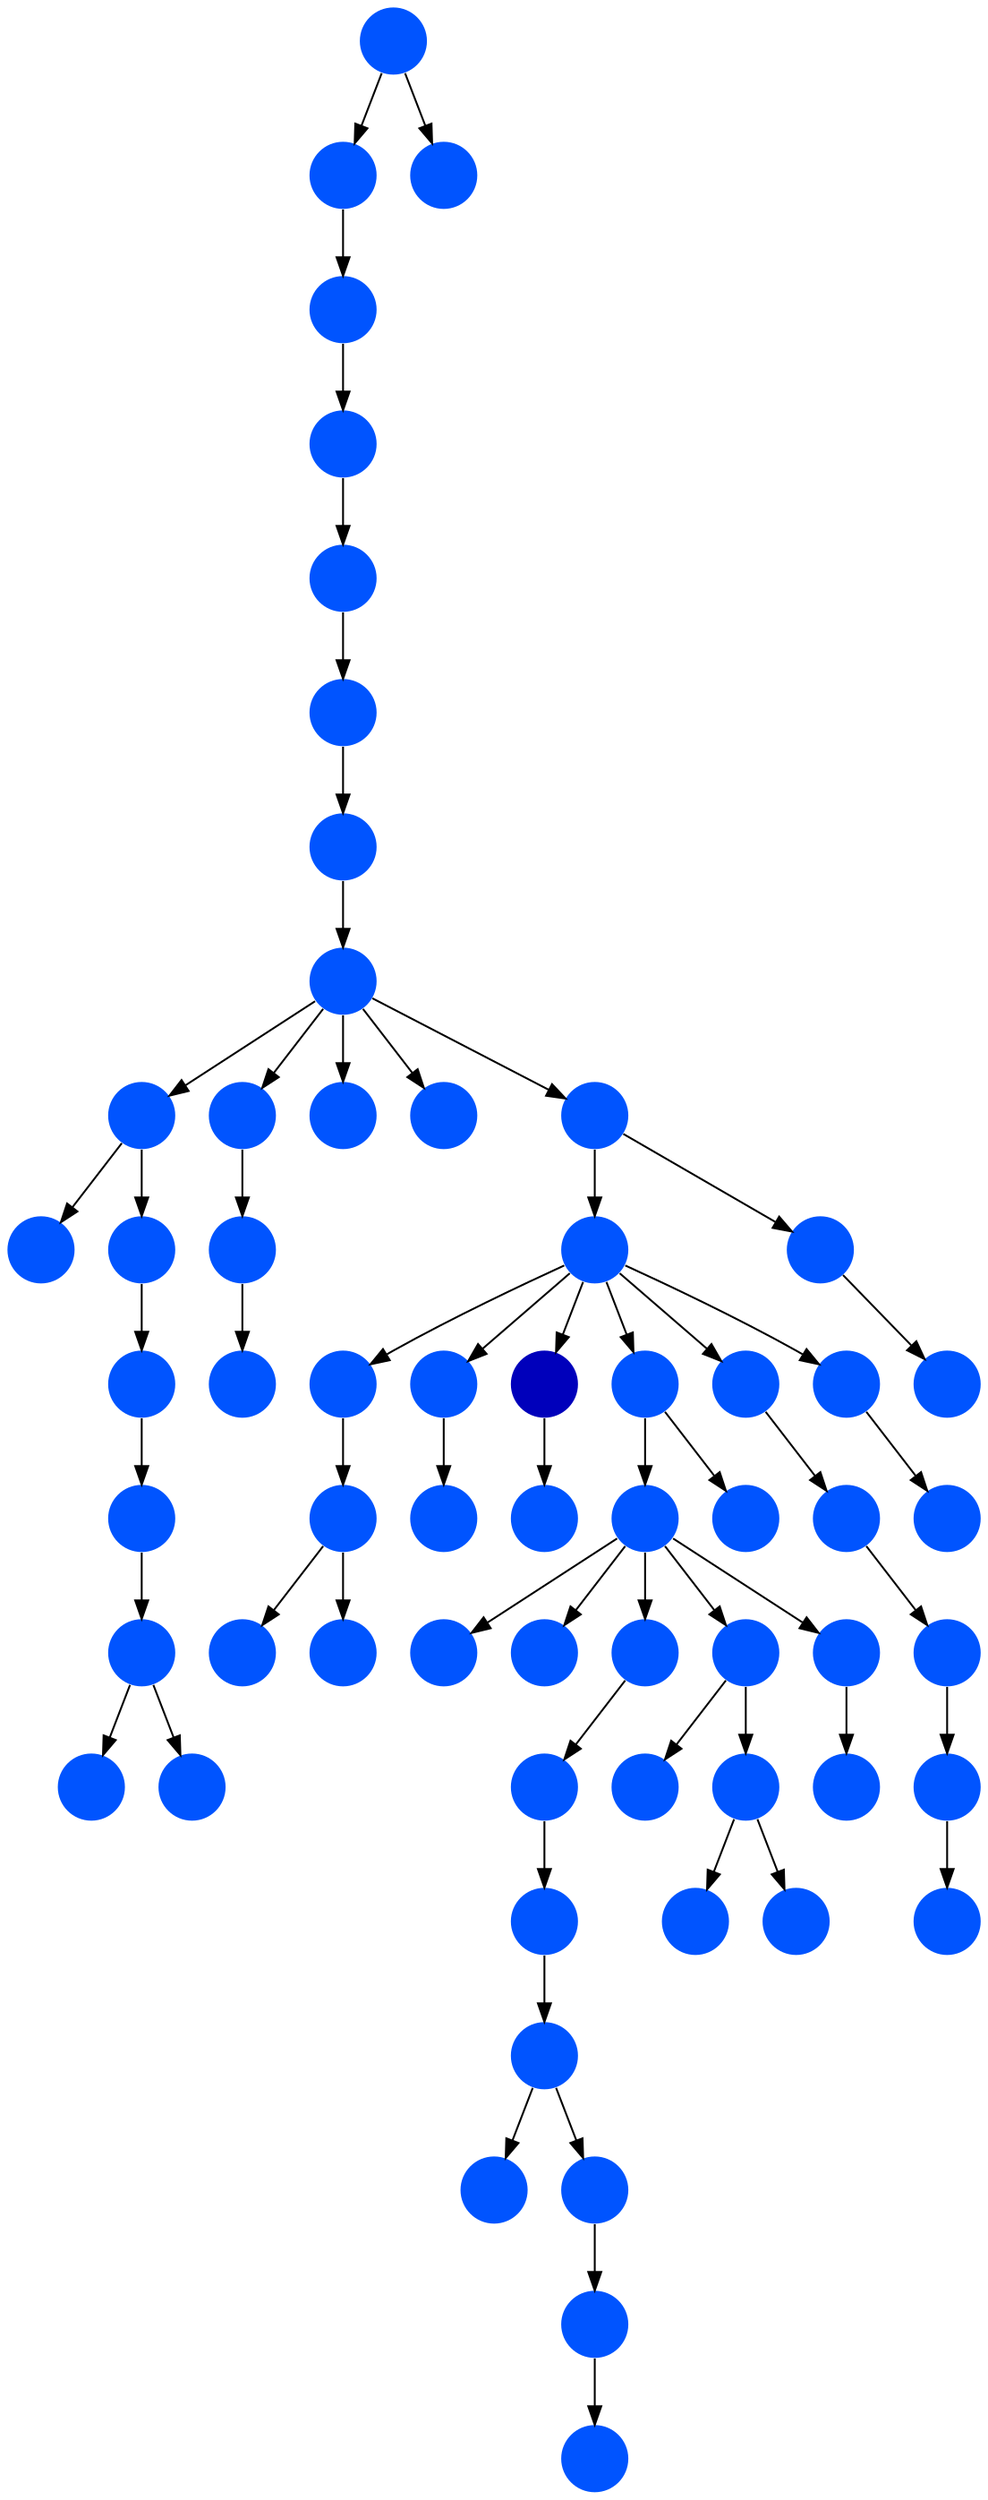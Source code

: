 digraph{
0 [tooltip = "F", penwidth = 0, style = filled, fillcolor = "#0054ff", shape = circle, label = ""]
1 [tooltip = "F", penwidth = 0, style = filled, fillcolor = "#0054ff", shape = circle, label = ""]
2 [tooltip = "F", penwidth = 0, style = filled, fillcolor = "#0054ff", shape = circle, label = ""]
3 [tooltip = "F", penwidth = 0, style = filled, fillcolor = "#0054ff", shape = circle, label = ""]
4 [tooltip = "F", penwidth = 0, style = filled, fillcolor = "#0054ff", shape = circle, label = ""]
5 [tooltip = "F", penwidth = 0, style = filled, fillcolor = "#0054ff", shape = circle, label = ""]
6 [tooltip = "F", penwidth = 0, style = filled, fillcolor = "#0054ff", shape = circle, label = ""]
7 [tooltip = "F", penwidth = 0, style = filled, fillcolor = "#0054ff", shape = circle, label = ""]
8 [tooltip = "F", penwidth = 0, style = filled, fillcolor = "#0054ff", shape = circle, label = ""]
9 [tooltip = "F", penwidth = 0, style = filled, fillcolor = "#0054ff", shape = circle, label = ""]
10 [tooltip = "F", penwidth = 0, style = filled, fillcolor = "#0054ff", shape = circle, label = ""]
11 [tooltip = "F", penwidth = 0, style = filled, fillcolor = "#0054ff", shape = circle, label = ""]
12 [tooltip = "F", penwidth = 0, style = filled, fillcolor = "#0054ff", shape = circle, label = ""]
13 [tooltip = "F", penwidth = 0, style = filled, fillcolor = "#0054ff", shape = circle, label = ""]
14 [tooltip = "F", penwidth = 0, style = filled, fillcolor = "#0054ff", shape = circle, label = ""]
15 [tooltip = "F", penwidth = 0, style = filled, fillcolor = "#0054ff", shape = circle, label = ""]
16 [tooltip = "C", penwidth = 0, style = filled, fillcolor = "#0000bb", shape = circle, label = ""]
17 [tooltip = "F", penwidth = 0, style = filled, fillcolor = "#0054ff", shape = circle, label = ""]
18 [tooltip = "F", penwidth = 0, style = filled, fillcolor = "#0054ff", shape = circle, label = ""]
19 [tooltip = "F", penwidth = 0, style = filled, fillcolor = "#0054ff", shape = circle, label = ""]
20 [tooltip = "F", penwidth = 0, style = filled, fillcolor = "#0054ff", shape = circle, label = ""]
21 [tooltip = "F", penwidth = 0, style = filled, fillcolor = "#0054ff", shape = circle, label = ""]
22 [tooltip = "F", penwidth = 0, style = filled, fillcolor = "#0054ff", shape = circle, label = ""]
23 [tooltip = "F", penwidth = 0, style = filled, fillcolor = "#0054ff", shape = circle, label = ""]
24 [tooltip = "F", penwidth = 0, style = filled, fillcolor = "#0054ff", shape = circle, label = ""]
25 [tooltip = "F", penwidth = 0, style = filled, fillcolor = "#0054ff", shape = circle, label = ""]
26 [tooltip = "F", penwidth = 0, style = filled, fillcolor = "#0054ff", shape = circle, label = ""]
27 [tooltip = "F", penwidth = 0, style = filled, fillcolor = "#0054ff", shape = circle, label = ""]
28 [tooltip = "F", penwidth = 0, style = filled, fillcolor = "#0054ff", shape = circle, label = ""]
29 [tooltip = "F", penwidth = 0, style = filled, fillcolor = "#0054ff", shape = circle, label = ""]
30 [tooltip = "F", penwidth = 0, style = filled, fillcolor = "#0054ff", shape = circle, label = ""]
31 [tooltip = "F", penwidth = 0, style = filled, fillcolor = "#0054ff", shape = circle, label = ""]
32 [tooltip = "F", penwidth = 0, style = filled, fillcolor = "#0054ff", shape = circle, label = ""]
33 [tooltip = "F", penwidth = 0, style = filled, fillcolor = "#0054ff", shape = circle, label = ""]
34 [tooltip = "F", penwidth = 0, style = filled, fillcolor = "#0054ff", shape = circle, label = ""]
35 [tooltip = "F", penwidth = 0, style = filled, fillcolor = "#0054ff", shape = circle, label = ""]
36 [tooltip = "F", penwidth = 0, style = filled, fillcolor = "#0054ff", shape = circle, label = ""]
37 [tooltip = "F", penwidth = 0, style = filled, fillcolor = "#0054ff", shape = circle, label = ""]
38 [tooltip = "F", penwidth = 0, style = filled, fillcolor = "#0054ff", shape = circle, label = ""]
39 [tooltip = "F", penwidth = 0, style = filled, fillcolor = "#0054ff", shape = circle, label = ""]
40 [tooltip = "F", penwidth = 0, style = filled, fillcolor = "#0054ff", shape = circle, label = ""]
41 [tooltip = "F", penwidth = 0, style = filled, fillcolor = "#0054ff", shape = circle, label = ""]
42 [tooltip = "F", penwidth = 0, style = filled, fillcolor = "#0054ff", shape = circle, label = ""]
43 [tooltip = "F", penwidth = 0, style = filled, fillcolor = "#0054ff", shape = circle, label = ""]
44 [tooltip = "F", penwidth = 0, style = filled, fillcolor = "#0054ff", shape = circle, label = ""]
45 [tooltip = "F", penwidth = 0, style = filled, fillcolor = "#0054ff", shape = circle, label = ""]
46 [tooltip = "F", penwidth = 0, style = filled, fillcolor = "#0054ff", shape = circle, label = ""]
47 [tooltip = "F", penwidth = 0, style = filled, fillcolor = "#0054ff", shape = circle, label = ""]
48 [tooltip = "F", penwidth = 0, style = filled, fillcolor = "#0054ff", shape = circle, label = ""]
49 [tooltip = "F", penwidth = 0, style = filled, fillcolor = "#0054ff", shape = circle, label = ""]
50 [tooltip = "F", penwidth = 0, style = filled, fillcolor = "#0054ff", shape = circle, label = ""]
51 [tooltip = "F", penwidth = 0, style = filled, fillcolor = "#0054ff", shape = circle, label = ""]
52 [tooltip = "F", penwidth = 0, style = filled, fillcolor = "#0054ff", shape = circle, label = ""]
53 [tooltip = "F", penwidth = 0, style = filled, fillcolor = "#0054ff", shape = circle, label = ""]
54 [tooltip = "F", penwidth = 0, style = filled, fillcolor = "#0054ff", shape = circle, label = ""]
55 [tooltip = "F", penwidth = 0, style = filled, fillcolor = "#0054ff", shape = circle, label = ""]
56 [tooltip = "F", penwidth = 0, style = filled, fillcolor = "#0054ff", shape = circle, label = ""]
57 [tooltip = "F", penwidth = 0, style = filled, fillcolor = "#0054ff", shape = circle, label = ""]
58 [tooltip = "F", penwidth = 0, style = filled, fillcolor = "#0054ff", shape = circle, label = ""]
59 [tooltip = "F", penwidth = 0, style = filled, fillcolor = "#0054ff", shape = circle, label = ""]
60 [tooltip = "F", penwidth = 0, style = filled, fillcolor = "#0054ff", shape = circle, label = ""]
24 -> 30
38 -> 50
31 -> 34
0 -> 20
55 -> 28
23 -> 22
42 -> 38
60 -> 48
32 -> 6
0 -> 16
11 -> 52
1 -> 60
42 -> 0
5 -> 54
10 -> 3
39 -> 21
21 -> 56
39 -> 41
27 -> 33
14 -> 11
33 -> 57
6 -> 43
19 -> 7
28 -> 23
4 -> 8
10 -> 12
0 -> 17
19 -> 47
16 -> 15
0 -> 4
11 -> 18
19 -> 53
39 -> 40
47 -> 44
47 -> 45
37 -> 35
20 -> 31
12 -> 25
55 -> 2
56 -> 36
17 -> 51
25 -> 14
26 -> 9
39 -> 10
19 -> 13
60 -> 58
34 -> 37
54 -> 32
17 -> 19
57 -> 55
0 -> 1
43 -> 39
24 -> 29
0 -> 26
45 -> 46
19 -> 27
45 -> 59
39 -> 42
53 -> 49
29 -> 5
}